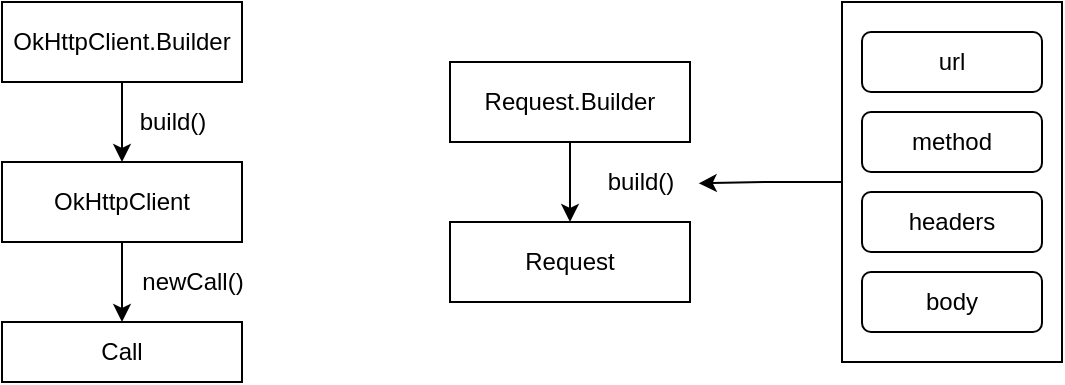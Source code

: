 <mxfile version="15.1.0" type="github">
  <diagram id="f31Dj7-f4is21BzygFTr" name="Page-1">
    <mxGraphModel dx="781" dy="477" grid="1" gridSize="10" guides="1" tooltips="1" connect="1" arrows="1" fold="1" page="1" pageScale="1" pageWidth="827" pageHeight="1169" math="0" shadow="0">
      <root>
        <mxCell id="0" />
        <mxCell id="1" parent="0" />
        <mxCell id="bX-iEJlh-cpht0Hqj8i8-3" value="" style="edgeStyle=orthogonalEdgeStyle;rounded=0;orthogonalLoop=1;jettySize=auto;html=1;" edge="1" parent="1" source="bX-iEJlh-cpht0Hqj8i8-1" target="bX-iEJlh-cpht0Hqj8i8-2">
          <mxGeometry relative="1" as="geometry" />
        </mxCell>
        <mxCell id="bX-iEJlh-cpht0Hqj8i8-1" value="OkHttpClient.Builder" style="rounded=0;whiteSpace=wrap;html=1;" vertex="1" parent="1">
          <mxGeometry x="130" y="80" width="120" height="40" as="geometry" />
        </mxCell>
        <mxCell id="bX-iEJlh-cpht0Hqj8i8-6" value="" style="edgeStyle=orthogonalEdgeStyle;rounded=0;orthogonalLoop=1;jettySize=auto;html=1;" edge="1" parent="1" source="bX-iEJlh-cpht0Hqj8i8-2" target="bX-iEJlh-cpht0Hqj8i8-5">
          <mxGeometry relative="1" as="geometry" />
        </mxCell>
        <mxCell id="bX-iEJlh-cpht0Hqj8i8-2" value="OkHttpClient" style="rounded=0;whiteSpace=wrap;html=1;" vertex="1" parent="1">
          <mxGeometry x="130" y="160" width="120" height="40" as="geometry" />
        </mxCell>
        <mxCell id="bX-iEJlh-cpht0Hqj8i8-4" value="build()" style="text;html=1;align=center;verticalAlign=middle;resizable=0;points=[];autosize=1;strokeColor=none;fillColor=none;" vertex="1" parent="1">
          <mxGeometry x="190" y="130" width="50" height="20" as="geometry" />
        </mxCell>
        <mxCell id="bX-iEJlh-cpht0Hqj8i8-5" value="Call" style="rounded=0;whiteSpace=wrap;html=1;" vertex="1" parent="1">
          <mxGeometry x="130" y="240" width="120" height="30" as="geometry" />
        </mxCell>
        <mxCell id="bX-iEJlh-cpht0Hqj8i8-7" value="newCall()" style="text;html=1;align=center;verticalAlign=middle;resizable=0;points=[];autosize=1;strokeColor=none;fillColor=none;" vertex="1" parent="1">
          <mxGeometry x="190" y="210" width="70" height="20" as="geometry" />
        </mxCell>
        <mxCell id="bX-iEJlh-cpht0Hqj8i8-10" value="" style="edgeStyle=orthogonalEdgeStyle;rounded=0;orthogonalLoop=1;jettySize=auto;html=1;" edge="1" parent="1" source="bX-iEJlh-cpht0Hqj8i8-8" target="bX-iEJlh-cpht0Hqj8i8-9">
          <mxGeometry relative="1" as="geometry" />
        </mxCell>
        <mxCell id="bX-iEJlh-cpht0Hqj8i8-8" value="Request.Builder" style="rounded=0;whiteSpace=wrap;html=1;" vertex="1" parent="1">
          <mxGeometry x="354" y="110" width="120" height="40" as="geometry" />
        </mxCell>
        <mxCell id="bX-iEJlh-cpht0Hqj8i8-9" value="Request" style="rounded=0;whiteSpace=wrap;html=1;" vertex="1" parent="1">
          <mxGeometry x="354" y="190" width="120" height="40" as="geometry" />
        </mxCell>
        <mxCell id="bX-iEJlh-cpht0Hqj8i8-17" value="" style="group" vertex="1" connectable="0" parent="1">
          <mxGeometry x="550" y="80" width="110" height="180" as="geometry" />
        </mxCell>
        <mxCell id="bX-iEJlh-cpht0Hqj8i8-11" value="" style="rounded=0;whiteSpace=wrap;html=1;" vertex="1" parent="bX-iEJlh-cpht0Hqj8i8-17">
          <mxGeometry width="110" height="180" as="geometry" />
        </mxCell>
        <mxCell id="bX-iEJlh-cpht0Hqj8i8-12" value="url" style="rounded=1;whiteSpace=wrap;html=1;" vertex="1" parent="bX-iEJlh-cpht0Hqj8i8-17">
          <mxGeometry x="10" y="15" width="90" height="30" as="geometry" />
        </mxCell>
        <mxCell id="bX-iEJlh-cpht0Hqj8i8-14" value="method&lt;span style=&quot;color: rgba(0 , 0 , 0 , 0) ; font-family: monospace ; font-size: 0px&quot;&gt;%3CmxGraphModel%3E%3Croot%3E%3CmxCell%20id%3D%220%22%2F%3E%3CmxCell%20id%3D%221%22%20parent%3D%220%22%2F%3E%3CmxCell%20id%3D%222%22%20value%3D%22url%22%20style%3D%22rounded%3D1%3BwhiteSpace%3Dwrap%3Bhtml%3D1%3B%22%20vertex%3D%221%22%20parent%3D%221%22%3E%3CmxGeometry%20x%3D%22560%22%20y%3D%2285%22%20width%3D%2290%22%20height%3D%2230%22%20as%3D%22geometry%22%2F%3E%3C%2FmxCell%3E%3C%2Froot%3E%3C%2FmxGraphModel%3E&lt;/span&gt;" style="rounded=1;whiteSpace=wrap;html=1;" vertex="1" parent="bX-iEJlh-cpht0Hqj8i8-17">
          <mxGeometry x="10" y="55" width="90" height="30" as="geometry" />
        </mxCell>
        <mxCell id="bX-iEJlh-cpht0Hqj8i8-15" value="headers" style="rounded=1;whiteSpace=wrap;html=1;" vertex="1" parent="bX-iEJlh-cpht0Hqj8i8-17">
          <mxGeometry x="10" y="95" width="90" height="30" as="geometry" />
        </mxCell>
        <mxCell id="bX-iEJlh-cpht0Hqj8i8-16" value="body" style="rounded=1;whiteSpace=wrap;html=1;" vertex="1" parent="bX-iEJlh-cpht0Hqj8i8-17">
          <mxGeometry x="10" y="135" width="90" height="30" as="geometry" />
        </mxCell>
        <mxCell id="bX-iEJlh-cpht0Hqj8i8-18" value="" style="edgeStyle=orthogonalEdgeStyle;rounded=0;orthogonalLoop=1;jettySize=auto;html=1;entryX=1.087;entryY=0.533;entryDx=0;entryDy=0;entryPerimeter=0;" edge="1" parent="1" source="bX-iEJlh-cpht0Hqj8i8-11" target="bX-iEJlh-cpht0Hqj8i8-19">
          <mxGeometry relative="1" as="geometry" />
        </mxCell>
        <mxCell id="bX-iEJlh-cpht0Hqj8i8-19" value="build()" style="text;html=1;align=center;verticalAlign=middle;resizable=0;points=[];autosize=1;strokeColor=none;fillColor=none;" vertex="1" parent="1">
          <mxGeometry x="424" y="160" width="50" height="20" as="geometry" />
        </mxCell>
      </root>
    </mxGraphModel>
  </diagram>
</mxfile>
